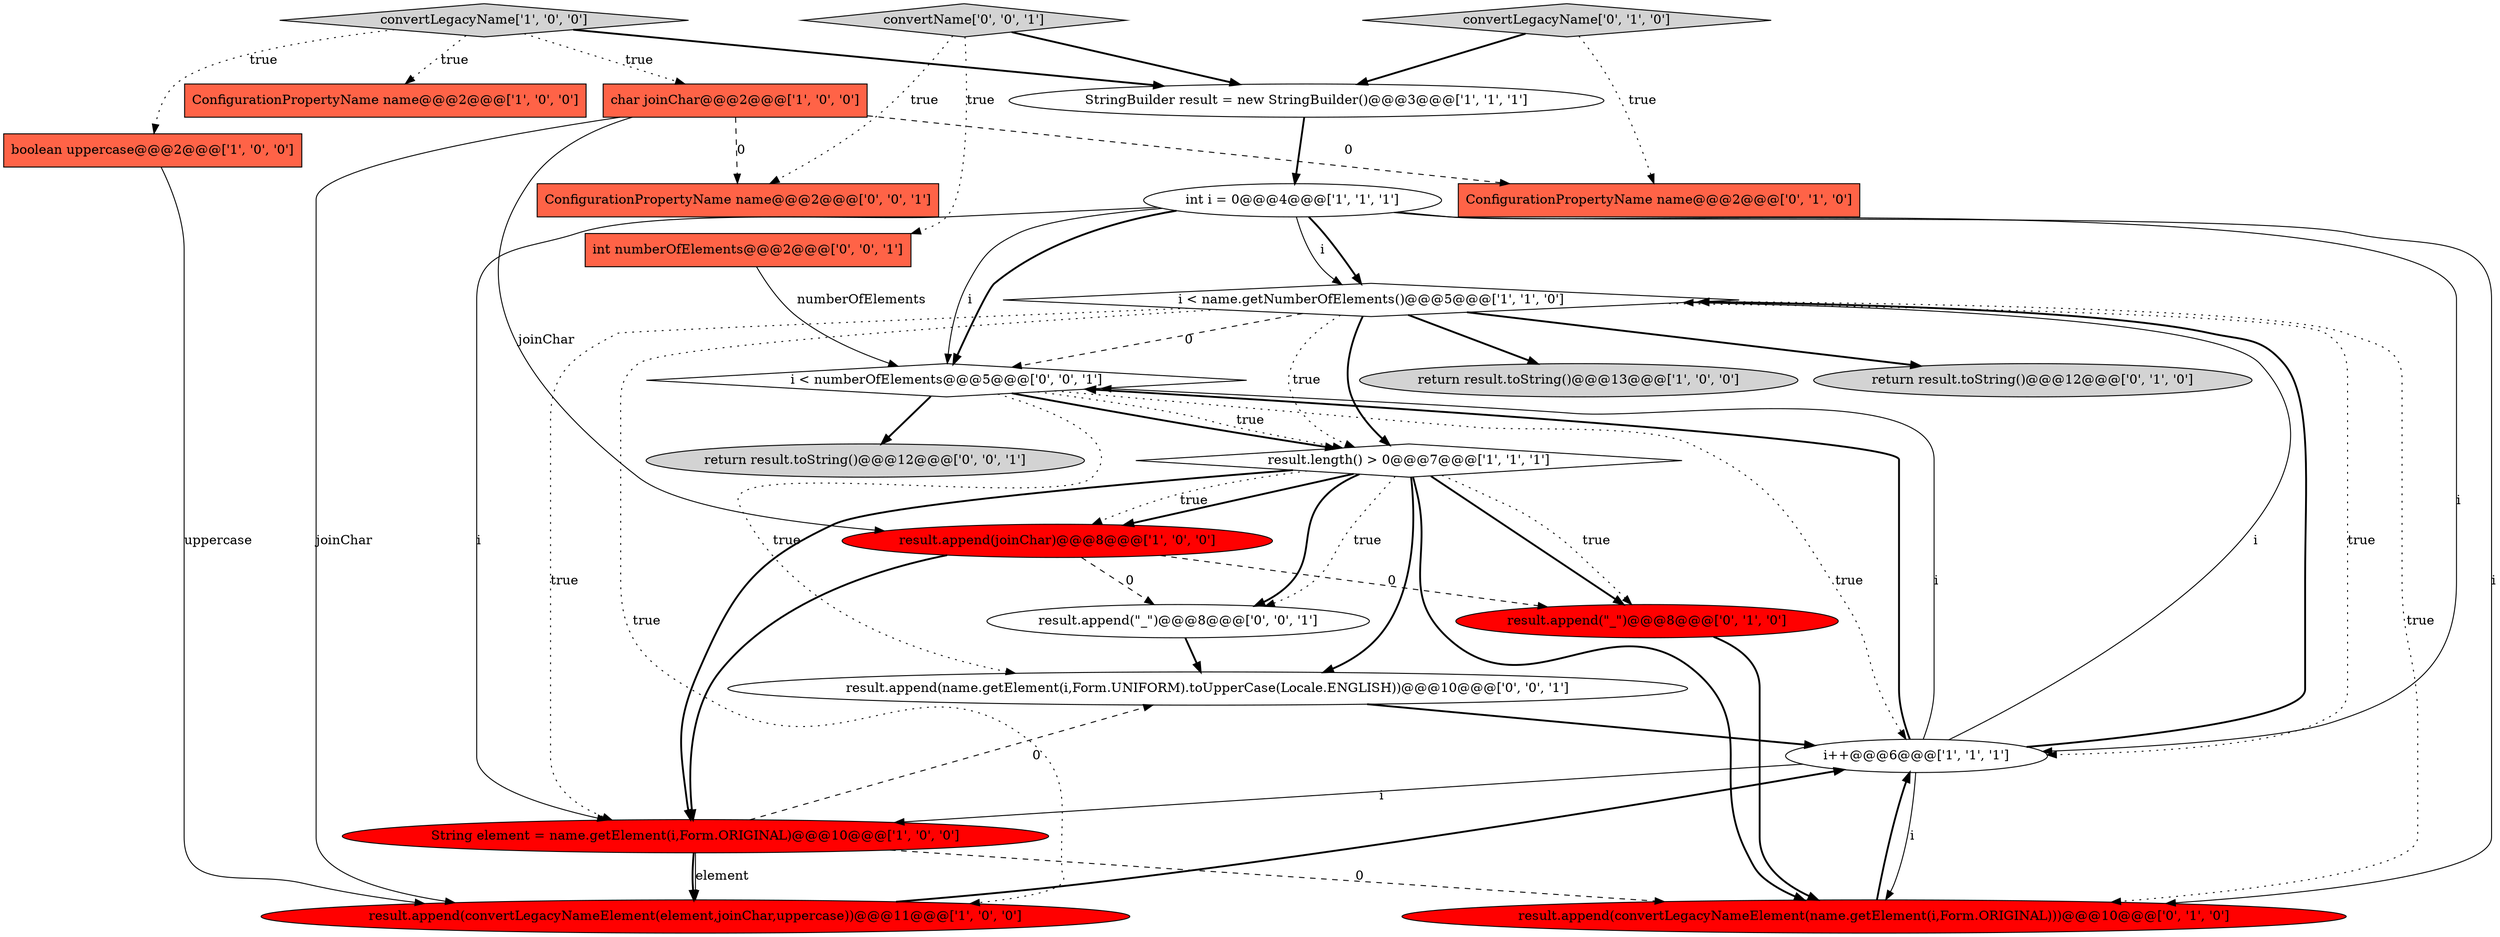 digraph {
4 [style = filled, label = "return result.toString()@@@13@@@['1', '0', '0']", fillcolor = lightgray, shape = ellipse image = "AAA0AAABBB1BBB"];
18 [style = filled, label = "i < numberOfElements@@@5@@@['0', '0', '1']", fillcolor = white, shape = diamond image = "AAA0AAABBB3BBB"];
20 [style = filled, label = "result.append(name.getElement(i,Form.UNIFORM).toUpperCase(Locale.ENGLISH))@@@10@@@['0', '0', '1']", fillcolor = white, shape = ellipse image = "AAA0AAABBB3BBB"];
24 [style = filled, label = "result.append(\"_\")@@@8@@@['0', '0', '1']", fillcolor = white, shape = ellipse image = "AAA0AAABBB3BBB"];
8 [style = filled, label = "i < name.getNumberOfElements()@@@5@@@['1', '1', '0']", fillcolor = white, shape = diamond image = "AAA0AAABBB1BBB"];
13 [style = filled, label = "result.append(\"_\")@@@8@@@['0', '1', '0']", fillcolor = red, shape = ellipse image = "AAA1AAABBB2BBB"];
1 [style = filled, label = "boolean uppercase@@@2@@@['1', '0', '0']", fillcolor = tomato, shape = box image = "AAA0AAABBB1BBB"];
23 [style = filled, label = "ConfigurationPropertyName name@@@2@@@['0', '0', '1']", fillcolor = tomato, shape = box image = "AAA0AAABBB3BBB"];
11 [style = filled, label = "char joinChar@@@2@@@['1', '0', '0']", fillcolor = tomato, shape = box image = "AAA1AAABBB1BBB"];
10 [style = filled, label = "ConfigurationPropertyName name@@@2@@@['1', '0', '0']", fillcolor = tomato, shape = box image = "AAA0AAABBB1BBB"];
5 [style = filled, label = "result.append(joinChar)@@@8@@@['1', '0', '0']", fillcolor = red, shape = ellipse image = "AAA1AAABBB1BBB"];
21 [style = filled, label = "convertName['0', '0', '1']", fillcolor = lightgray, shape = diamond image = "AAA0AAABBB3BBB"];
3 [style = filled, label = "convertLegacyName['1', '0', '0']", fillcolor = lightgray, shape = diamond image = "AAA0AAABBB1BBB"];
15 [style = filled, label = "return result.toString()@@@12@@@['0', '1', '0']", fillcolor = lightgray, shape = ellipse image = "AAA0AAABBB2BBB"];
22 [style = filled, label = "return result.toString()@@@12@@@['0', '0', '1']", fillcolor = lightgray, shape = ellipse image = "AAA0AAABBB3BBB"];
2 [style = filled, label = "String element = name.getElement(i,Form.ORIGINAL)@@@10@@@['1', '0', '0']", fillcolor = red, shape = ellipse image = "AAA1AAABBB1BBB"];
17 [style = filled, label = "result.append(convertLegacyNameElement(name.getElement(i,Form.ORIGINAL)))@@@10@@@['0', '1', '0']", fillcolor = red, shape = ellipse image = "AAA1AAABBB2BBB"];
6 [style = filled, label = "i++@@@6@@@['1', '1', '1']", fillcolor = white, shape = ellipse image = "AAA0AAABBB1BBB"];
14 [style = filled, label = "ConfigurationPropertyName name@@@2@@@['0', '1', '0']", fillcolor = tomato, shape = box image = "AAA1AAABBB2BBB"];
9 [style = filled, label = "int i = 0@@@4@@@['1', '1', '1']", fillcolor = white, shape = ellipse image = "AAA0AAABBB1BBB"];
7 [style = filled, label = "StringBuilder result = new StringBuilder()@@@3@@@['1', '1', '1']", fillcolor = white, shape = ellipse image = "AAA0AAABBB1BBB"];
12 [style = filled, label = "result.length() > 0@@@7@@@['1', '1', '1']", fillcolor = white, shape = diamond image = "AAA0AAABBB1BBB"];
0 [style = filled, label = "result.append(convertLegacyNameElement(element,joinChar,uppercase))@@@11@@@['1', '0', '0']", fillcolor = red, shape = ellipse image = "AAA1AAABBB1BBB"];
16 [style = filled, label = "convertLegacyName['0', '1', '0']", fillcolor = lightgray, shape = diamond image = "AAA0AAABBB2BBB"];
19 [style = filled, label = "int numberOfElements@@@2@@@['0', '0', '1']", fillcolor = tomato, shape = box image = "AAA0AAABBB3BBB"];
5->13 [style = dashed, label="0"];
3->11 [style = dotted, label="true"];
2->20 [style = dashed, label="0"];
8->15 [style = bold, label=""];
12->5 [style = bold, label=""];
17->6 [style = bold, label=""];
19->18 [style = solid, label="numberOfElements"];
0->6 [style = bold, label=""];
2->0 [style = solid, label="element"];
6->18 [style = bold, label=""];
8->2 [style = dotted, label="true"];
3->10 [style = dotted, label="true"];
12->17 [style = bold, label=""];
8->17 [style = dotted, label="true"];
16->7 [style = bold, label=""];
5->24 [style = dashed, label="0"];
9->2 [style = solid, label="i"];
9->17 [style = solid, label="i"];
18->12 [style = bold, label=""];
12->20 [style = bold, label=""];
11->23 [style = dashed, label="0"];
20->6 [style = bold, label=""];
12->24 [style = bold, label=""];
18->12 [style = dotted, label="true"];
18->20 [style = dotted, label="true"];
9->8 [style = bold, label=""];
2->17 [style = dashed, label="0"];
6->8 [style = solid, label="i"];
18->6 [style = dotted, label="true"];
24->20 [style = bold, label=""];
6->18 [style = solid, label="i"];
1->0 [style = solid, label="uppercase"];
7->9 [style = bold, label=""];
12->13 [style = bold, label=""];
13->17 [style = bold, label=""];
12->2 [style = bold, label=""];
5->2 [style = bold, label=""];
2->0 [style = bold, label=""];
6->2 [style = solid, label="i"];
18->22 [style = bold, label=""];
9->18 [style = bold, label=""];
8->6 [style = dotted, label="true"];
8->12 [style = dotted, label="true"];
12->13 [style = dotted, label="true"];
9->6 [style = solid, label="i"];
3->7 [style = bold, label=""];
11->0 [style = solid, label="joinChar"];
6->17 [style = solid, label="i"];
12->5 [style = dotted, label="true"];
21->23 [style = dotted, label="true"];
11->14 [style = dashed, label="0"];
21->19 [style = dotted, label="true"];
6->8 [style = bold, label=""];
16->14 [style = dotted, label="true"];
12->24 [style = dotted, label="true"];
21->7 [style = bold, label=""];
8->18 [style = dashed, label="0"];
9->8 [style = solid, label="i"];
8->0 [style = dotted, label="true"];
8->4 [style = bold, label=""];
3->1 [style = dotted, label="true"];
8->12 [style = bold, label=""];
9->18 [style = solid, label="i"];
11->5 [style = solid, label="joinChar"];
}
